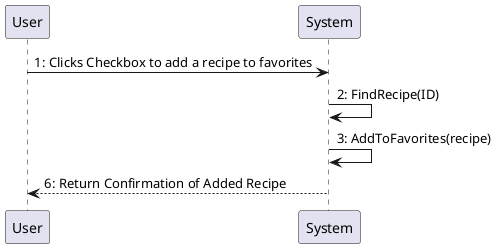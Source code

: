 @startuml
       User -> System: 1: Clicks Checkbox to add a recipe to favorites
       System -> System: 2: FindRecipe(ID)
       System -> System: 3: AddToFavorites(recipe)

       System --> User: 6: Return Confirmation of Added Recipe

       @enduml